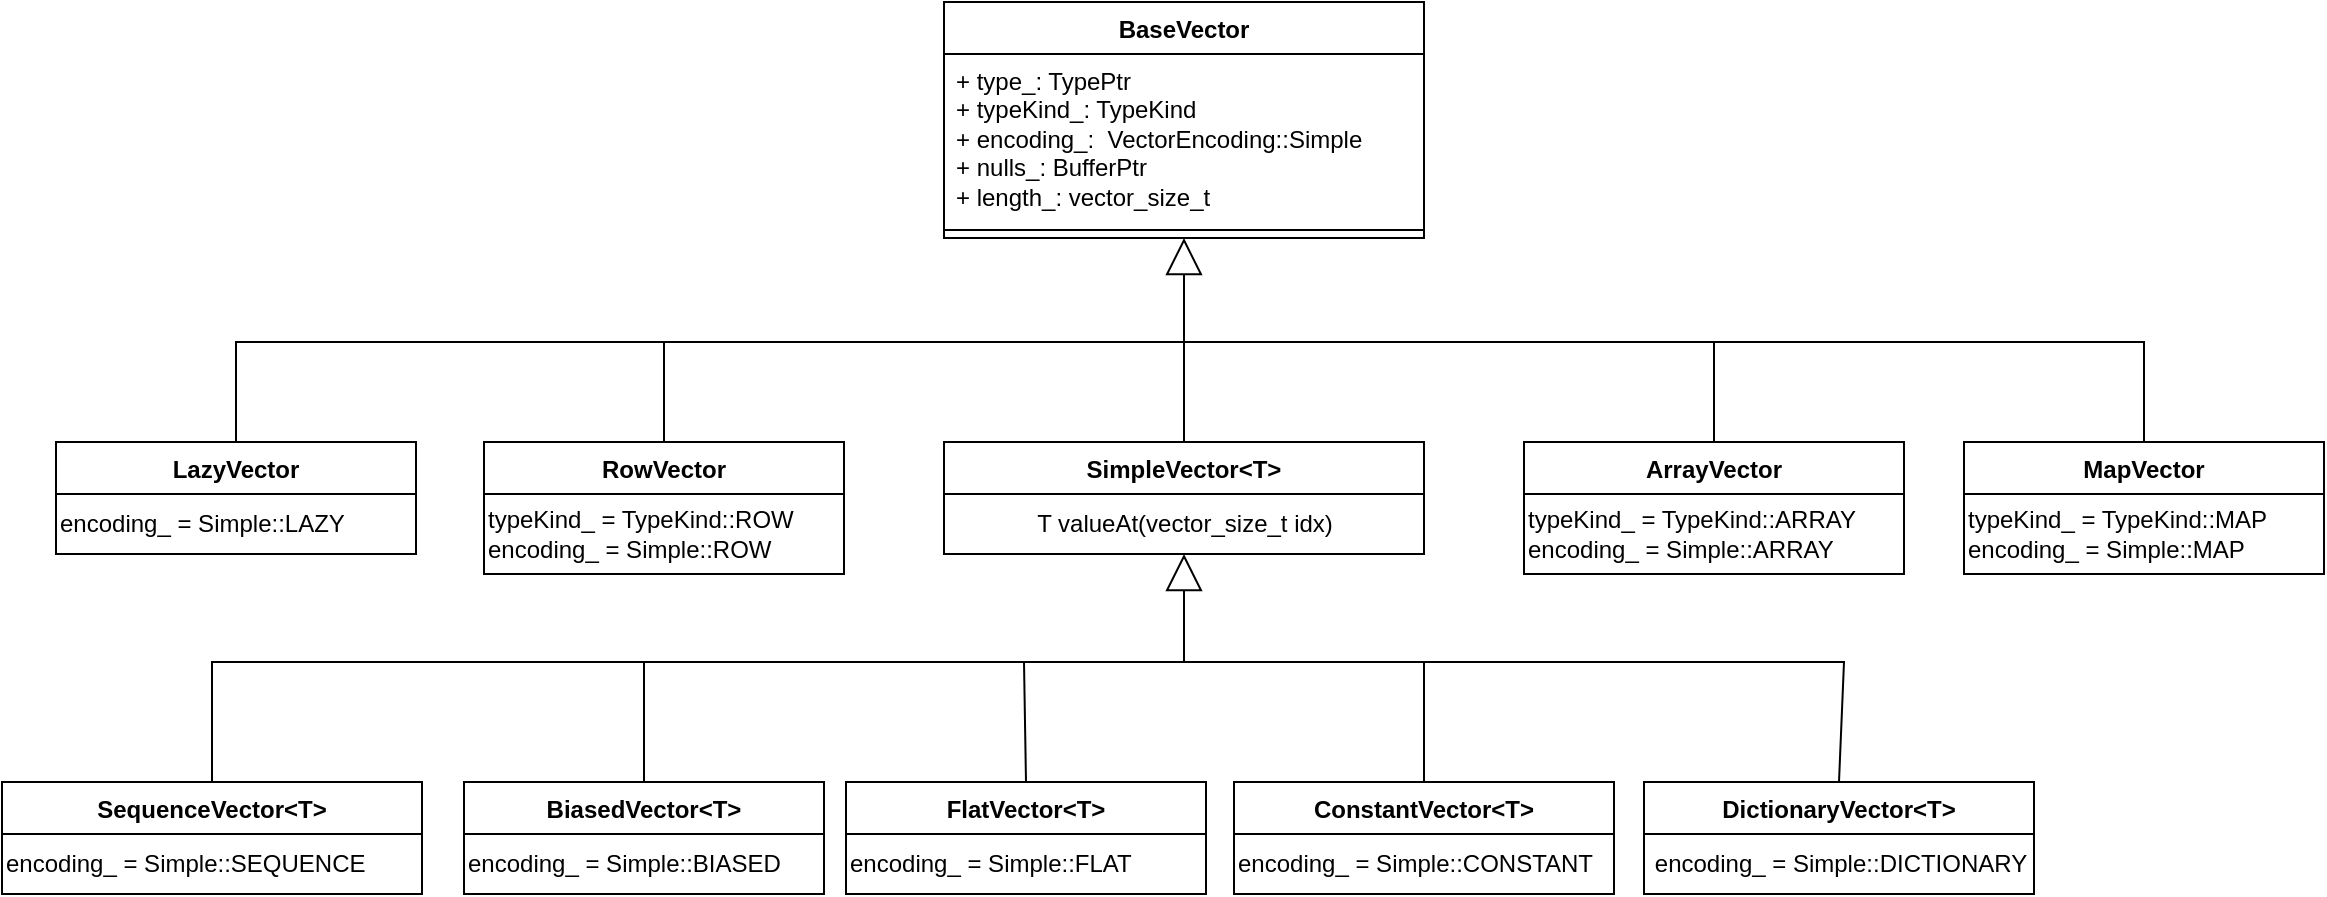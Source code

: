 <mxfile version="24.7.5">
  <diagram name="第 1 页" id="8cb7S91sZV4B82eoWwPS">
    <mxGraphModel dx="1546" dy="859" grid="1" gridSize="10" guides="1" tooltips="1" connect="1" arrows="1" fold="1" page="1" pageScale="1" pageWidth="827" pageHeight="1169" math="0" shadow="0">
      <root>
        <mxCell id="0" />
        <mxCell id="1" parent="0" />
        <mxCell id="xGDHR0A4XXq7PFkKpjZZ-2" value="BaseVector" style="swimlane;fontStyle=1;align=center;verticalAlign=top;childLayout=stackLayout;horizontal=1;startSize=26;horizontalStack=0;resizeParent=1;resizeParentMax=0;resizeLast=0;collapsible=1;marginBottom=0;whiteSpace=wrap;html=1;" vertex="1" parent="1">
          <mxGeometry x="654" y="230" width="240" height="118" as="geometry" />
        </mxCell>
        <mxCell id="xGDHR0A4XXq7PFkKpjZZ-3" value="+ type_: TypePtr&lt;div&gt;+ typeKind_: TypeKind&lt;/div&gt;&lt;div&gt;+ encoding_:&amp;nbsp; VectorEncoding::Simple&lt;/div&gt;&lt;div&gt;+ nulls_: BufferPtr&lt;/div&gt;&lt;div&gt;+ length_: vector_size_t&lt;/div&gt;" style="text;strokeColor=none;fillColor=none;align=left;verticalAlign=top;spacingLeft=4;spacingRight=4;overflow=hidden;rotatable=0;points=[[0,0.5],[1,0.5]];portConstraint=eastwest;whiteSpace=wrap;html=1;" vertex="1" parent="xGDHR0A4XXq7PFkKpjZZ-2">
          <mxGeometry y="26" width="240" height="84" as="geometry" />
        </mxCell>
        <mxCell id="xGDHR0A4XXq7PFkKpjZZ-4" value="" style="line;strokeWidth=1;fillColor=none;align=left;verticalAlign=middle;spacingTop=-1;spacingLeft=3;spacingRight=3;rotatable=0;labelPosition=right;points=[];portConstraint=eastwest;strokeColor=inherit;" vertex="1" parent="xGDHR0A4XXq7PFkKpjZZ-2">
          <mxGeometry y="110" width="240" height="8" as="geometry" />
        </mxCell>
        <mxCell id="xGDHR0A4XXq7PFkKpjZZ-6" value="SimpleVector&amp;lt;T&amp;gt;" style="swimlane;fontStyle=1;align=center;verticalAlign=top;childLayout=stackLayout;horizontal=1;startSize=26;horizontalStack=0;resizeParent=1;resizeParentMax=0;resizeLast=0;collapsible=1;marginBottom=0;whiteSpace=wrap;html=1;" vertex="1" parent="1">
          <mxGeometry x="654" y="450" width="240" height="56" as="geometry">
            <mxRectangle x="370" y="430" width="100" height="30" as="alternateBounds" />
          </mxGeometry>
        </mxCell>
        <mxCell id="xGDHR0A4XXq7PFkKpjZZ-49" value="T valueAt(vector_size_t idx)" style="text;html=1;align=center;verticalAlign=middle;resizable=0;points=[];autosize=1;strokeColor=none;fillColor=none;" vertex="1" parent="xGDHR0A4XXq7PFkKpjZZ-6">
          <mxGeometry y="26" width="240" height="30" as="geometry" />
        </mxCell>
        <mxCell id="xGDHR0A4XXq7PFkKpjZZ-9" value="BiasedVector&amp;lt;T&amp;gt;" style="swimlane;fontStyle=1;align=center;verticalAlign=top;childLayout=stackLayout;horizontal=1;startSize=26;horizontalStack=0;resizeParent=1;resizeParentMax=0;resizeLast=0;collapsible=1;marginBottom=0;whiteSpace=wrap;html=1;" vertex="1" parent="1">
          <mxGeometry x="414" y="620" width="180" height="56" as="geometry">
            <mxRectangle x="370" y="430" width="100" height="30" as="alternateBounds" />
          </mxGeometry>
        </mxCell>
        <mxCell id="xGDHR0A4XXq7PFkKpjZZ-14" value="encoding_ = Simple::BIASED" style="text;html=1;align=left;verticalAlign=middle;resizable=0;points=[];autosize=1;strokeColor=none;fillColor=none;" vertex="1" parent="xGDHR0A4XXq7PFkKpjZZ-9">
          <mxGeometry y="26" width="180" height="30" as="geometry" />
        </mxCell>
        <mxCell id="xGDHR0A4XXq7PFkKpjZZ-15" value="FlatVector&amp;lt;T&amp;gt;" style="swimlane;fontStyle=1;align=center;verticalAlign=top;childLayout=stackLayout;horizontal=1;startSize=26;horizontalStack=0;resizeParent=1;resizeParentMax=0;resizeLast=0;collapsible=1;marginBottom=0;whiteSpace=wrap;html=1;" vertex="1" parent="1">
          <mxGeometry x="605" y="620" width="180" height="56" as="geometry">
            <mxRectangle x="370" y="430" width="100" height="30" as="alternateBounds" />
          </mxGeometry>
        </mxCell>
        <mxCell id="xGDHR0A4XXq7PFkKpjZZ-16" value="encoding_ = Simple::FLAT" style="text;html=1;align=left;verticalAlign=middle;resizable=0;points=[];autosize=1;strokeColor=none;fillColor=none;" vertex="1" parent="xGDHR0A4XXq7PFkKpjZZ-15">
          <mxGeometry y="26" width="180" height="30" as="geometry" />
        </mxCell>
        <mxCell id="xGDHR0A4XXq7PFkKpjZZ-17" value="ConstantVector&amp;lt;T&amp;gt;" style="swimlane;fontStyle=1;align=center;verticalAlign=top;childLayout=stackLayout;horizontal=1;startSize=26;horizontalStack=0;resizeParent=1;resizeParentMax=0;resizeLast=0;collapsible=1;marginBottom=0;whiteSpace=wrap;html=1;" vertex="1" parent="1">
          <mxGeometry x="799" y="620" width="190" height="56" as="geometry">
            <mxRectangle x="370" y="430" width="100" height="30" as="alternateBounds" />
          </mxGeometry>
        </mxCell>
        <mxCell id="xGDHR0A4XXq7PFkKpjZZ-18" value="encoding_ = Simple::CONSTANT" style="text;html=1;align=left;verticalAlign=middle;resizable=0;points=[];autosize=1;strokeColor=none;fillColor=none;" vertex="1" parent="xGDHR0A4XXq7PFkKpjZZ-17">
          <mxGeometry y="26" width="190" height="30" as="geometry" />
        </mxCell>
        <mxCell id="xGDHR0A4XXq7PFkKpjZZ-19" value="DictionaryVector&amp;lt;T&amp;gt;" style="swimlane;fontStyle=1;align=center;verticalAlign=top;childLayout=stackLayout;horizontal=1;startSize=26;horizontalStack=0;resizeParent=1;resizeParentMax=0;resizeLast=0;collapsible=1;marginBottom=0;whiteSpace=wrap;html=1;" vertex="1" parent="1">
          <mxGeometry x="1004" y="620" width="195" height="56" as="geometry">
            <mxRectangle x="370" y="430" width="100" height="30" as="alternateBounds" />
          </mxGeometry>
        </mxCell>
        <mxCell id="xGDHR0A4XXq7PFkKpjZZ-20" value="encoding_ = Simple::DICTIONARY" style="text;html=1;align=center;verticalAlign=middle;resizable=0;points=[];autosize=1;strokeColor=none;fillColor=none;" vertex="1" parent="xGDHR0A4XXq7PFkKpjZZ-19">
          <mxGeometry y="26" width="195" height="30" as="geometry" />
        </mxCell>
        <mxCell id="xGDHR0A4XXq7PFkKpjZZ-21" value="" style="endArrow=block;endSize=16;endFill=0;html=1;rounded=0;exitX=0.5;exitY=0;exitDx=0;exitDy=0;entryX=0.5;entryY=1;entryDx=0;entryDy=0;" edge="1" parent="1" source="xGDHR0A4XXq7PFkKpjZZ-6" target="xGDHR0A4XXq7PFkKpjZZ-2">
          <mxGeometry width="160" relative="1" as="geometry">
            <mxPoint x="644" y="580" as="sourcePoint" />
            <mxPoint x="764" y="350" as="targetPoint" />
          </mxGeometry>
        </mxCell>
        <mxCell id="xGDHR0A4XXq7PFkKpjZZ-23" value="" style="endArrow=block;endSize=16;endFill=0;html=1;rounded=0;exitX=0.5;exitY=0;exitDx=0;exitDy=0;entryX=0.5;entryY=1;entryDx=0;entryDy=0;" edge="1" parent="1" source="xGDHR0A4XXq7PFkKpjZZ-9" target="xGDHR0A4XXq7PFkKpjZZ-6">
          <mxGeometry width="160" relative="1" as="geometry">
            <mxPoint x="784" y="460" as="sourcePoint" />
            <mxPoint x="784" y="358" as="targetPoint" />
            <Array as="points">
              <mxPoint x="504" y="560" />
              <mxPoint x="774" y="560" />
            </Array>
          </mxGeometry>
        </mxCell>
        <mxCell id="xGDHR0A4XXq7PFkKpjZZ-26" value="" style="endArrow=none;html=1;rounded=0;exitX=0.5;exitY=0;exitDx=0;exitDy=0;" edge="1" parent="1" source="xGDHR0A4XXq7PFkKpjZZ-15">
          <mxGeometry width="50" height="50" relative="1" as="geometry">
            <mxPoint x="724" y="620" as="sourcePoint" />
            <mxPoint x="694" y="560" as="targetPoint" />
          </mxGeometry>
        </mxCell>
        <mxCell id="xGDHR0A4XXq7PFkKpjZZ-27" value="" style="endArrow=none;html=1;rounded=0;entryX=0.5;entryY=0;entryDx=0;entryDy=0;" edge="1" parent="1" target="xGDHR0A4XXq7PFkKpjZZ-19">
          <mxGeometry width="50" height="50" relative="1" as="geometry">
            <mxPoint x="774" y="560" as="sourcePoint" />
            <mxPoint x="1094" y="560" as="targetPoint" />
            <Array as="points">
              <mxPoint x="1104" y="560" />
            </Array>
          </mxGeometry>
        </mxCell>
        <mxCell id="xGDHR0A4XXq7PFkKpjZZ-28" value="" style="endArrow=none;html=1;rounded=0;exitX=0.5;exitY=0;exitDx=0;exitDy=0;" edge="1" parent="1" source="xGDHR0A4XXq7PFkKpjZZ-17">
          <mxGeometry width="50" height="50" relative="1" as="geometry">
            <mxPoint x="724" y="620" as="sourcePoint" />
            <mxPoint x="894" y="560" as="targetPoint" />
          </mxGeometry>
        </mxCell>
        <mxCell id="xGDHR0A4XXq7PFkKpjZZ-31" value="RowVector" style="swimlane;fontStyle=1;align=center;verticalAlign=top;childLayout=stackLayout;horizontal=1;startSize=26;horizontalStack=0;resizeParent=1;resizeParentMax=0;resizeLast=0;collapsible=1;marginBottom=0;whiteSpace=wrap;html=1;" vertex="1" parent="1">
          <mxGeometry x="424" y="450" width="180" height="66" as="geometry">
            <mxRectangle x="370" y="430" width="100" height="30" as="alternateBounds" />
          </mxGeometry>
        </mxCell>
        <mxCell id="xGDHR0A4XXq7PFkKpjZZ-32" value="&lt;div&gt;typeKind_ = TypeKind::ROW&lt;/div&gt;encoding_ = Simple::ROW" style="text;html=1;align=left;verticalAlign=middle;resizable=0;points=[];autosize=1;strokeColor=none;fillColor=none;" vertex="1" parent="xGDHR0A4XXq7PFkKpjZZ-31">
          <mxGeometry y="26" width="180" height="40" as="geometry" />
        </mxCell>
        <mxCell id="xGDHR0A4XXq7PFkKpjZZ-34" value="ArrayVector" style="swimlane;fontStyle=1;align=center;verticalAlign=top;childLayout=stackLayout;horizontal=1;startSize=26;horizontalStack=0;resizeParent=1;resizeParentMax=0;resizeLast=0;collapsible=1;marginBottom=0;whiteSpace=wrap;html=1;" vertex="1" parent="1">
          <mxGeometry x="944" y="450" width="190" height="66" as="geometry">
            <mxRectangle x="370" y="430" width="100" height="30" as="alternateBounds" />
          </mxGeometry>
        </mxCell>
        <mxCell id="xGDHR0A4XXq7PFkKpjZZ-35" value="&lt;div&gt;typeKind_ = TypeKind::ARRAY&lt;/div&gt;encoding_ = Simple::ARRAY" style="text;html=1;align=left;verticalAlign=middle;resizable=0;points=[];autosize=1;strokeColor=none;fillColor=none;" vertex="1" parent="xGDHR0A4XXq7PFkKpjZZ-34">
          <mxGeometry y="26" width="190" height="40" as="geometry" />
        </mxCell>
        <mxCell id="xGDHR0A4XXq7PFkKpjZZ-36" value="MapVector" style="swimlane;fontStyle=1;align=center;verticalAlign=top;childLayout=stackLayout;horizontal=1;startSize=26;horizontalStack=0;resizeParent=1;resizeParentMax=0;resizeLast=0;collapsible=1;marginBottom=0;whiteSpace=wrap;html=1;" vertex="1" parent="1">
          <mxGeometry x="1164" y="450" width="180" height="66" as="geometry">
            <mxRectangle x="370" y="430" width="100" height="30" as="alternateBounds" />
          </mxGeometry>
        </mxCell>
        <mxCell id="xGDHR0A4XXq7PFkKpjZZ-37" value="&lt;div&gt;typeKind_ = TypeKind::MAP&lt;/div&gt;encoding_ = Simple::MAP" style="text;html=1;align=left;verticalAlign=middle;resizable=0;points=[];autosize=1;strokeColor=none;fillColor=none;" vertex="1" parent="xGDHR0A4XXq7PFkKpjZZ-36">
          <mxGeometry y="26" width="180" height="40" as="geometry" />
        </mxCell>
        <mxCell id="xGDHR0A4XXq7PFkKpjZZ-38" value="" style="endArrow=none;html=1;rounded=0;exitX=0.5;exitY=0;exitDx=0;exitDy=0;" edge="1" parent="1" source="xGDHR0A4XXq7PFkKpjZZ-31">
          <mxGeometry width="50" height="50" relative="1" as="geometry">
            <mxPoint x="484" y="430" as="sourcePoint" />
            <mxPoint x="774" y="400" as="targetPoint" />
            <Array as="points">
              <mxPoint x="514" y="400" />
            </Array>
          </mxGeometry>
        </mxCell>
        <mxCell id="xGDHR0A4XXq7PFkKpjZZ-39" value="" style="endArrow=none;html=1;rounded=0;entryX=0.5;entryY=0;entryDx=0;entryDy=0;" edge="1" parent="1" target="xGDHR0A4XXq7PFkKpjZZ-34">
          <mxGeometry width="50" height="50" relative="1" as="geometry">
            <mxPoint x="774" y="400" as="sourcePoint" />
            <mxPoint x="964" y="460" as="targetPoint" />
            <Array as="points">
              <mxPoint x="1039" y="400" />
            </Array>
          </mxGeometry>
        </mxCell>
        <mxCell id="xGDHR0A4XXq7PFkKpjZZ-40" value="" style="endArrow=none;html=1;rounded=0;entryX=0.5;entryY=0;entryDx=0;entryDy=0;" edge="1" parent="1" target="xGDHR0A4XXq7PFkKpjZZ-36">
          <mxGeometry width="50" height="50" relative="1" as="geometry">
            <mxPoint x="1034" y="400" as="sourcePoint" />
            <mxPoint x="964" y="460" as="targetPoint" />
            <Array as="points">
              <mxPoint x="1254" y="400" />
            </Array>
          </mxGeometry>
        </mxCell>
        <mxCell id="xGDHR0A4XXq7PFkKpjZZ-41" value="LazyVector" style="swimlane;fontStyle=1;align=center;verticalAlign=top;childLayout=stackLayout;horizontal=1;startSize=26;horizontalStack=0;resizeParent=1;resizeParentMax=0;resizeLast=0;collapsible=1;marginBottom=0;whiteSpace=wrap;html=1;" vertex="1" parent="1">
          <mxGeometry x="210" y="450" width="180" height="56" as="geometry">
            <mxRectangle x="370" y="430" width="100" height="30" as="alternateBounds" />
          </mxGeometry>
        </mxCell>
        <mxCell id="xGDHR0A4XXq7PFkKpjZZ-42" value="&lt;div&gt;&lt;span style=&quot;background-color: initial;&quot;&gt;encoding_ = Simple::LAZY&lt;/span&gt;&lt;br&gt;&lt;/div&gt;" style="text;html=1;align=left;verticalAlign=middle;resizable=0;points=[];autosize=1;strokeColor=none;fillColor=none;" vertex="1" parent="xGDHR0A4XXq7PFkKpjZZ-41">
          <mxGeometry y="26" width="180" height="30" as="geometry" />
        </mxCell>
        <mxCell id="xGDHR0A4XXq7PFkKpjZZ-43" value="" style="endArrow=none;html=1;rounded=0;exitX=0.5;exitY=0;exitDx=0;exitDy=0;" edge="1" parent="1" source="xGDHR0A4XXq7PFkKpjZZ-41">
          <mxGeometry width="50" height="50" relative="1" as="geometry">
            <mxPoint x="600" y="490" as="sourcePoint" />
            <mxPoint x="520" y="400" as="targetPoint" />
            <Array as="points">
              <mxPoint x="300" y="400" />
            </Array>
          </mxGeometry>
        </mxCell>
        <mxCell id="xGDHR0A4XXq7PFkKpjZZ-45" value="SequenceVector&amp;lt;T&amp;gt;" style="swimlane;fontStyle=1;align=center;verticalAlign=top;childLayout=stackLayout;horizontal=1;startSize=26;horizontalStack=0;resizeParent=1;resizeParentMax=0;resizeLast=0;collapsible=1;marginBottom=0;whiteSpace=wrap;html=1;" vertex="1" parent="1">
          <mxGeometry x="183" y="620" width="210" height="56" as="geometry">
            <mxRectangle x="370" y="430" width="100" height="30" as="alternateBounds" />
          </mxGeometry>
        </mxCell>
        <mxCell id="xGDHR0A4XXq7PFkKpjZZ-46" value="encoding_ = Simple::SEQUENCE" style="text;html=1;align=left;verticalAlign=middle;resizable=0;points=[];autosize=1;strokeColor=none;fillColor=none;" vertex="1" parent="xGDHR0A4XXq7PFkKpjZZ-45">
          <mxGeometry y="26" width="210" height="30" as="geometry" />
        </mxCell>
        <mxCell id="xGDHR0A4XXq7PFkKpjZZ-48" value="" style="endArrow=none;html=1;rounded=0;exitX=0.5;exitY=0;exitDx=0;exitDy=0;" edge="1" parent="1" source="xGDHR0A4XXq7PFkKpjZZ-45">
          <mxGeometry width="50" height="50" relative="1" as="geometry">
            <mxPoint x="600" y="550" as="sourcePoint" />
            <mxPoint x="510" y="560" as="targetPoint" />
            <Array as="points">
              <mxPoint x="288" y="560" />
            </Array>
          </mxGeometry>
        </mxCell>
      </root>
    </mxGraphModel>
  </diagram>
</mxfile>
